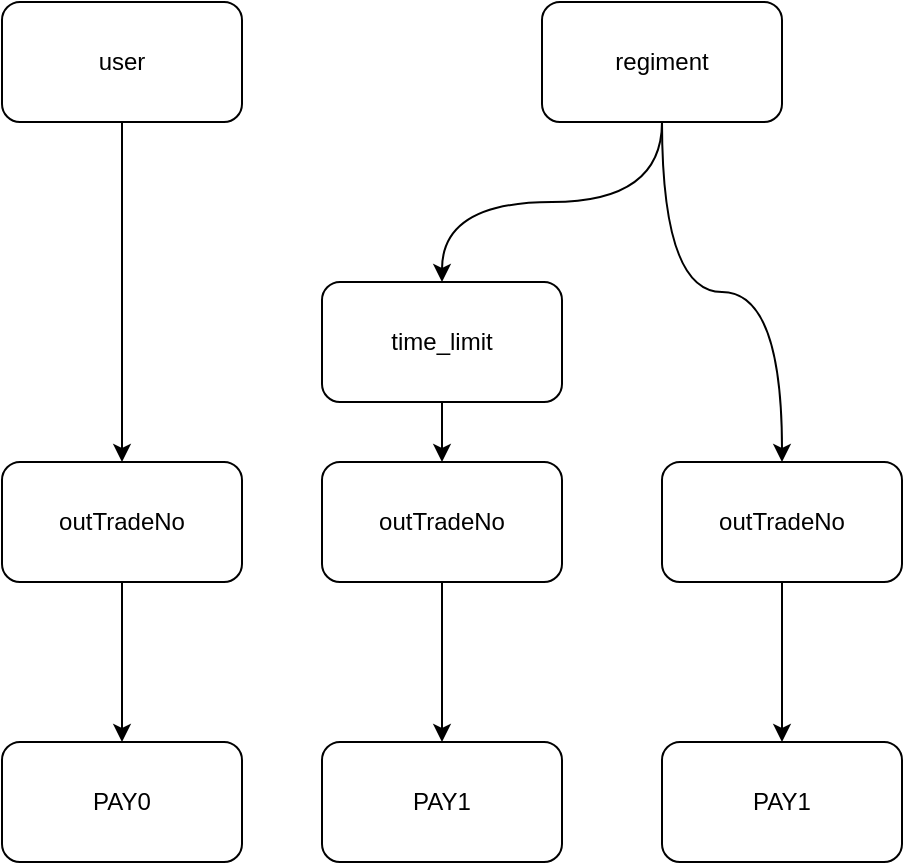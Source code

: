 <mxfile version="20.8.23" type="github">
  <diagram id="fp1eQAvoJv0iTCpCTrHx" name="第 1 页">
    <mxGraphModel dx="1434" dy="802" grid="1" gridSize="10" guides="1" tooltips="1" connect="1" arrows="1" fold="1" page="1" pageScale="1" pageWidth="827" pageHeight="1169" math="0" shadow="0">
      <root>
        <mxCell id="0" />
        <mxCell id="1" parent="0" />
        <mxCell id="fy3N8-9pnjikFsvQf7iu-18" style="edgeStyle=orthogonalEdgeStyle;curved=1;rounded=0;orthogonalLoop=1;jettySize=auto;html=1;exitX=0.5;exitY=1;exitDx=0;exitDy=0;fontFamily=Helvetica;fontSize=12;fontColor=default;" edge="1" parent="1" source="4n-wWhs2phE5Xwmmcod8-1" target="fy3N8-9pnjikFsvQf7iu-13">
          <mxGeometry relative="1" as="geometry" />
        </mxCell>
        <mxCell id="4n-wWhs2phE5Xwmmcod8-1" value="user" style="rounded=1;whiteSpace=wrap;html=1;" parent="1" vertex="1">
          <mxGeometry x="190" y="140" width="120" height="60" as="geometry" />
        </mxCell>
        <mxCell id="fy3N8-9pnjikFsvQf7iu-15" style="edgeStyle=orthogonalEdgeStyle;rounded=0;orthogonalLoop=1;jettySize=auto;html=1;exitX=0.5;exitY=1;exitDx=0;exitDy=0;entryX=0.5;entryY=0;entryDx=0;entryDy=0;fontFamily=Helvetica;fontSize=12;fontColor=default;curved=1;" edge="1" parent="1" source="fy3N8-9pnjikFsvQf7iu-3" target="fy3N8-9pnjikFsvQf7iu-6">
          <mxGeometry relative="1" as="geometry" />
        </mxCell>
        <mxCell id="fy3N8-9pnjikFsvQf7iu-17" style="edgeStyle=orthogonalEdgeStyle;curved=1;rounded=0;orthogonalLoop=1;jettySize=auto;html=1;exitX=0.5;exitY=1;exitDx=0;exitDy=0;fontFamily=Helvetica;fontSize=12;fontColor=default;" edge="1" parent="1" source="fy3N8-9pnjikFsvQf7iu-3" target="fy3N8-9pnjikFsvQf7iu-16">
          <mxGeometry relative="1" as="geometry" />
        </mxCell>
        <mxCell id="fy3N8-9pnjikFsvQf7iu-3" value="regiment" style="rounded=1;whiteSpace=wrap;html=1;" vertex="1" parent="1">
          <mxGeometry x="460" y="140" width="120" height="60" as="geometry" />
        </mxCell>
        <mxCell id="fy3N8-9pnjikFsvQf7iu-20" value="" style="edgeStyle=orthogonalEdgeStyle;curved=1;rounded=0;orthogonalLoop=1;jettySize=auto;html=1;fontFamily=Helvetica;fontSize=12;fontColor=default;" edge="1" parent="1" source="fy3N8-9pnjikFsvQf7iu-6" target="fy3N8-9pnjikFsvQf7iu-19">
          <mxGeometry relative="1" as="geometry" />
        </mxCell>
        <mxCell id="fy3N8-9pnjikFsvQf7iu-6" value="time_limit" style="whiteSpace=wrap;html=1;rounded=1;" vertex="1" parent="1">
          <mxGeometry x="350" y="280" width="120" height="60" as="geometry" />
        </mxCell>
        <mxCell id="fy3N8-9pnjikFsvQf7iu-30" value="" style="edgeStyle=orthogonalEdgeStyle;curved=1;rounded=0;orthogonalLoop=1;jettySize=auto;html=1;fontFamily=Helvetica;fontSize=12;fontColor=default;" edge="1" parent="1" source="fy3N8-9pnjikFsvQf7iu-13" target="fy3N8-9pnjikFsvQf7iu-29">
          <mxGeometry relative="1" as="geometry" />
        </mxCell>
        <mxCell id="fy3N8-9pnjikFsvQf7iu-13" value="outTradeNo" style="whiteSpace=wrap;html=1;rounded=1;" vertex="1" parent="1">
          <mxGeometry x="190" y="370" width="120" height="60" as="geometry" />
        </mxCell>
        <mxCell id="fy3N8-9pnjikFsvQf7iu-26" value="" style="edgeStyle=orthogonalEdgeStyle;curved=1;rounded=0;orthogonalLoop=1;jettySize=auto;html=1;fontFamily=Helvetica;fontSize=12;fontColor=default;" edge="1" parent="1" source="fy3N8-9pnjikFsvQf7iu-16" target="fy3N8-9pnjikFsvQf7iu-25">
          <mxGeometry relative="1" as="geometry" />
        </mxCell>
        <mxCell id="fy3N8-9pnjikFsvQf7iu-16" value="outTradeNo" style="whiteSpace=wrap;html=1;rounded=1;" vertex="1" parent="1">
          <mxGeometry x="520" y="370" width="120" height="60" as="geometry" />
        </mxCell>
        <mxCell id="fy3N8-9pnjikFsvQf7iu-28" value="" style="edgeStyle=orthogonalEdgeStyle;curved=1;rounded=0;orthogonalLoop=1;jettySize=auto;html=1;fontFamily=Helvetica;fontSize=12;fontColor=default;" edge="1" parent="1" source="fy3N8-9pnjikFsvQf7iu-19" target="fy3N8-9pnjikFsvQf7iu-27">
          <mxGeometry relative="1" as="geometry" />
        </mxCell>
        <mxCell id="fy3N8-9pnjikFsvQf7iu-19" value="outTradeNo" style="whiteSpace=wrap;html=1;rounded=1;" vertex="1" parent="1">
          <mxGeometry x="350" y="370" width="120" height="60" as="geometry" />
        </mxCell>
        <mxCell id="fy3N8-9pnjikFsvQf7iu-25" value="PAY1" style="whiteSpace=wrap;html=1;rounded=1;" vertex="1" parent="1">
          <mxGeometry x="520" y="510" width="120" height="60" as="geometry" />
        </mxCell>
        <mxCell id="fy3N8-9pnjikFsvQf7iu-27" value="PAY1" style="whiteSpace=wrap;html=1;rounded=1;" vertex="1" parent="1">
          <mxGeometry x="350" y="510" width="120" height="60" as="geometry" />
        </mxCell>
        <mxCell id="fy3N8-9pnjikFsvQf7iu-29" value="PAY0" style="whiteSpace=wrap;html=1;rounded=1;" vertex="1" parent="1">
          <mxGeometry x="190" y="510" width="120" height="60" as="geometry" />
        </mxCell>
      </root>
    </mxGraphModel>
  </diagram>
</mxfile>
